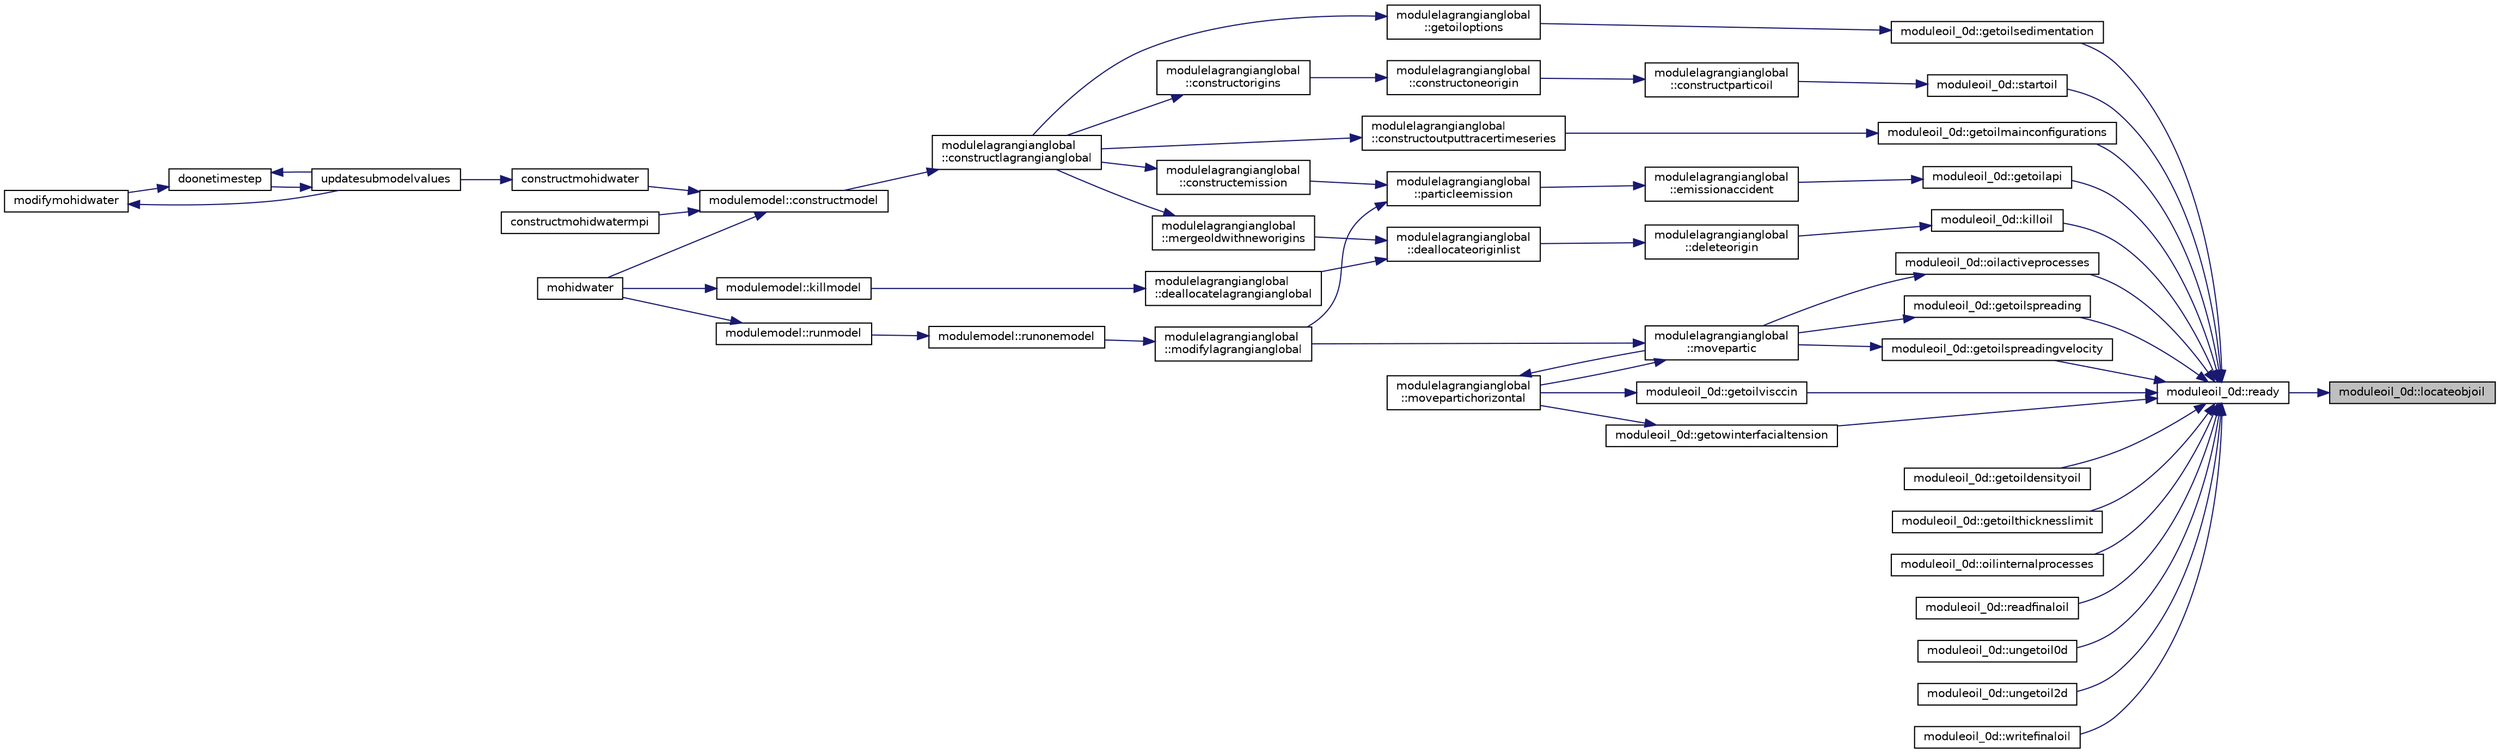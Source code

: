 digraph "moduleoil_0d::locateobjoil"
{
 // LATEX_PDF_SIZE
  edge [fontname="Helvetica",fontsize="10",labelfontname="Helvetica",labelfontsize="10"];
  node [fontname="Helvetica",fontsize="10",shape=record];
  rankdir="RL";
  Node1 [label="moduleoil_0d::locateobjoil",height=0.2,width=0.4,color="black", fillcolor="grey75", style="filled", fontcolor="black",tooltip=" "];
  Node1 -> Node2 [dir="back",color="midnightblue",fontsize="10",style="solid"];
  Node2 [label="moduleoil_0d::ready",height=0.2,width=0.4,color="black", fillcolor="white", style="filled",URL="$namespacemoduleoil__0d.html#a5cfb3f6c158c2f89ed12f50f11b66786",tooltip=" "];
  Node2 -> Node3 [dir="back",color="midnightblue",fontsize="10",style="solid"];
  Node3 [label="moduleoil_0d::getoilapi",height=0.2,width=0.4,color="black", fillcolor="white", style="filled",URL="$namespacemoduleoil__0d.html#a69465813f24b303b64f2b23399c114da",tooltip=" "];
  Node3 -> Node4 [dir="back",color="midnightblue",fontsize="10",style="solid"];
  Node4 [label="modulelagrangianglobal\l::emissionaccident",height=0.2,width=0.4,color="black", fillcolor="white", style="filled",URL="$namespacemodulelagrangianglobal.html#a8a8675b6cb7d5395b650391ce4ac3fac",tooltip=" "];
  Node4 -> Node5 [dir="back",color="midnightblue",fontsize="10",style="solid"];
  Node5 [label="modulelagrangianglobal\l::particleemission",height=0.2,width=0.4,color="black", fillcolor="white", style="filled",URL="$namespacemodulelagrangianglobal.html#ab8435882bf5630b41c65435698454d30",tooltip=" "];
  Node5 -> Node6 [dir="back",color="midnightblue",fontsize="10",style="solid"];
  Node6 [label="modulelagrangianglobal\l::constructemission",height=0.2,width=0.4,color="black", fillcolor="white", style="filled",URL="$namespacemodulelagrangianglobal.html#a19776a2b14eca267eac2af7e53ce5c77",tooltip=" "];
  Node6 -> Node7 [dir="back",color="midnightblue",fontsize="10",style="solid"];
  Node7 [label="modulelagrangianglobal\l::constructlagrangianglobal",height=0.2,width=0.4,color="black", fillcolor="white", style="filled",URL="$namespacemodulelagrangianglobal.html#afd673a84ee97dfdff69d0e0f3a7ea3ef",tooltip=" "];
  Node7 -> Node8 [dir="back",color="midnightblue",fontsize="10",style="solid"];
  Node8 [label="modulemodel::constructmodel",height=0.2,width=0.4,color="black", fillcolor="white", style="filled",URL="$namespacemodulemodel.html#abcddd2b6e97f110b0c5b3bb00f069570",tooltip=" "];
  Node8 -> Node9 [dir="back",color="midnightblue",fontsize="10",style="solid"];
  Node9 [label="constructmohidwater",height=0.2,width=0.4,color="black", fillcolor="white", style="filled",URL="$_main_8_f90.html#abc6cfc7bca3f0c4dda032a34b9690319",tooltip=" "];
  Node9 -> Node10 [dir="back",color="midnightblue",fontsize="10",style="solid"];
  Node10 [label="updatesubmodelvalues",height=0.2,width=0.4,color="black", fillcolor="white", style="filled",URL="$_main_8_f90.html#a4c5ecbd810307fa557d4b4e6719c7fd1",tooltip=" "];
  Node10 -> Node11 [dir="back",color="midnightblue",fontsize="10",style="solid"];
  Node11 [label="doonetimestep",height=0.2,width=0.4,color="black", fillcolor="white", style="filled",URL="$_main_8_f90.html#a5a877f32d8c35a58c7bd824a65b07dba",tooltip=" "];
  Node11 -> Node12 [dir="back",color="midnightblue",fontsize="10",style="solid"];
  Node12 [label="modifymohidwater",height=0.2,width=0.4,color="black", fillcolor="white", style="filled",URL="$_main_8_f90.html#a98b6185e00bdaa093569c6645482e68b",tooltip=" "];
  Node12 -> Node10 [dir="back",color="midnightblue",fontsize="10",style="solid"];
  Node11 -> Node10 [dir="back",color="midnightblue",fontsize="10",style="solid"];
  Node8 -> Node13 [dir="back",color="midnightblue",fontsize="10",style="solid"];
  Node13 [label="constructmohidwatermpi",height=0.2,width=0.4,color="black", fillcolor="white", style="filled",URL="$_main_8_f90.html#a364d1a7b4621ef3a56c71daf2af5147e",tooltip=" "];
  Node8 -> Node14 [dir="back",color="midnightblue",fontsize="10",style="solid"];
  Node14 [label="mohidwater",height=0.2,width=0.4,color="black", fillcolor="white", style="filled",URL="$_main_8_f90.html#a22cacab418d9e36dcaa8c3aef44b4185",tooltip=" "];
  Node5 -> Node15 [dir="back",color="midnightblue",fontsize="10",style="solid"];
  Node15 [label="modulelagrangianglobal\l::modifylagrangianglobal",height=0.2,width=0.4,color="black", fillcolor="white", style="filled",URL="$namespacemodulelagrangianglobal.html#a658b1fd9232553dc9130f4f03e93e4c1",tooltip=" "];
  Node15 -> Node16 [dir="back",color="midnightblue",fontsize="10",style="solid"];
  Node16 [label="modulemodel::runonemodel",height=0.2,width=0.4,color="black", fillcolor="white", style="filled",URL="$namespacemodulemodel.html#ab22d85061a595a03c83c11766cba5587",tooltip=" "];
  Node16 -> Node17 [dir="back",color="midnightblue",fontsize="10",style="solid"];
  Node17 [label="modulemodel::runmodel",height=0.2,width=0.4,color="black", fillcolor="white", style="filled",URL="$namespacemodulemodel.html#a16a07d5b28a4877790acec46aed111b6",tooltip=" "];
  Node17 -> Node14 [dir="back",color="midnightblue",fontsize="10",style="solid"];
  Node2 -> Node18 [dir="back",color="midnightblue",fontsize="10",style="solid"];
  Node18 [label="moduleoil_0d::getoildensityoil",height=0.2,width=0.4,color="black", fillcolor="white", style="filled",URL="$namespacemoduleoil__0d.html#ab2e737cc90063238a3eedf443bd6b593",tooltip=" "];
  Node2 -> Node19 [dir="back",color="midnightblue",fontsize="10",style="solid"];
  Node19 [label="moduleoil_0d::getoilmainconfigurations",height=0.2,width=0.4,color="black", fillcolor="white", style="filled",URL="$namespacemoduleoil__0d.html#af1cdc5385033828e9fd0e86082d2c7f3",tooltip=" "];
  Node19 -> Node20 [dir="back",color="midnightblue",fontsize="10",style="solid"];
  Node20 [label="modulelagrangianglobal\l::constructoutputtracertimeseries",height=0.2,width=0.4,color="black", fillcolor="white", style="filled",URL="$namespacemodulelagrangianglobal.html#a43f3d0f411e8d9b0df16d63f033382ff",tooltip=" "];
  Node20 -> Node7 [dir="back",color="midnightblue",fontsize="10",style="solid"];
  Node2 -> Node21 [dir="back",color="midnightblue",fontsize="10",style="solid"];
  Node21 [label="moduleoil_0d::getoilsedimentation",height=0.2,width=0.4,color="black", fillcolor="white", style="filled",URL="$namespacemoduleoil__0d.html#a76e417f6fa89172bc195c9dca9d10dc7",tooltip=" "];
  Node21 -> Node22 [dir="back",color="midnightblue",fontsize="10",style="solid"];
  Node22 [label="modulelagrangianglobal\l::getoiloptions",height=0.2,width=0.4,color="black", fillcolor="white", style="filled",URL="$namespacemodulelagrangianglobal.html#a64f08b972c519197b497942c12d54fd5",tooltip=" "];
  Node22 -> Node7 [dir="back",color="midnightblue",fontsize="10",style="solid"];
  Node2 -> Node23 [dir="back",color="midnightblue",fontsize="10",style="solid"];
  Node23 [label="moduleoil_0d::getoilspreading",height=0.2,width=0.4,color="black", fillcolor="white", style="filled",URL="$namespacemoduleoil__0d.html#af99e71581dc3e88eb79bbabd1712077d",tooltip=" "];
  Node23 -> Node24 [dir="back",color="midnightblue",fontsize="10",style="solid"];
  Node24 [label="modulelagrangianglobal\l::movepartic",height=0.2,width=0.4,color="black", fillcolor="white", style="filled",URL="$namespacemodulelagrangianglobal.html#a82279a8ab7ce219fe5a1bfff091e611f",tooltip=" "];
  Node24 -> Node15 [dir="back",color="midnightblue",fontsize="10",style="solid"];
  Node24 -> Node25 [dir="back",color="midnightblue",fontsize="10",style="solid"];
  Node25 [label="modulelagrangianglobal\l::movepartichorizontal",height=0.2,width=0.4,color="black", fillcolor="white", style="filled",URL="$namespacemodulelagrangianglobal.html#ab81fef0d1f9d7e83be8f27e7313bf968",tooltip=" "];
  Node25 -> Node24 [dir="back",color="midnightblue",fontsize="10",style="solid"];
  Node2 -> Node26 [dir="back",color="midnightblue",fontsize="10",style="solid"];
  Node26 [label="moduleoil_0d::getoilspreadingvelocity",height=0.2,width=0.4,color="black", fillcolor="white", style="filled",URL="$namespacemoduleoil__0d.html#a2eecd31ffeaa8edcf98841c8c93d7fb2",tooltip=" "];
  Node26 -> Node24 [dir="back",color="midnightblue",fontsize="10",style="solid"];
  Node2 -> Node27 [dir="back",color="midnightblue",fontsize="10",style="solid"];
  Node27 [label="moduleoil_0d::getoilthicknesslimit",height=0.2,width=0.4,color="black", fillcolor="white", style="filled",URL="$namespacemoduleoil__0d.html#addd445bd0b4ba520f5e73d1d711ce3c6",tooltip=" "];
  Node2 -> Node28 [dir="back",color="midnightblue",fontsize="10",style="solid"];
  Node28 [label="moduleoil_0d::getoilvisccin",height=0.2,width=0.4,color="black", fillcolor="white", style="filled",URL="$namespacemoduleoil__0d.html#a6049ae3704910b8c95b19beb79419be6",tooltip=" "];
  Node28 -> Node25 [dir="back",color="midnightblue",fontsize="10",style="solid"];
  Node2 -> Node29 [dir="back",color="midnightblue",fontsize="10",style="solid"];
  Node29 [label="moduleoil_0d::getowinterfacialtension",height=0.2,width=0.4,color="black", fillcolor="white", style="filled",URL="$namespacemoduleoil__0d.html#a07a5b422ec6e58c220beb82777c68f30",tooltip=" "];
  Node29 -> Node25 [dir="back",color="midnightblue",fontsize="10",style="solid"];
  Node2 -> Node30 [dir="back",color="midnightblue",fontsize="10",style="solid"];
  Node30 [label="moduleoil_0d::killoil",height=0.2,width=0.4,color="black", fillcolor="white", style="filled",URL="$namespacemoduleoil__0d.html#af1fa454b03e05f0047dd0b211f889b4b",tooltip=" "];
  Node30 -> Node31 [dir="back",color="midnightblue",fontsize="10",style="solid"];
  Node31 [label="modulelagrangianglobal\l::deleteorigin",height=0.2,width=0.4,color="black", fillcolor="white", style="filled",URL="$namespacemodulelagrangianglobal.html#a47b61d17a8d0a48abe9ccb2937d67a93",tooltip=" "];
  Node31 -> Node32 [dir="back",color="midnightblue",fontsize="10",style="solid"];
  Node32 [label="modulelagrangianglobal\l::deallocateoriginlist",height=0.2,width=0.4,color="black", fillcolor="white", style="filled",URL="$namespacemodulelagrangianglobal.html#a6e34918fa64284d7048a43df89293088",tooltip=" "];
  Node32 -> Node33 [dir="back",color="midnightblue",fontsize="10",style="solid"];
  Node33 [label="modulelagrangianglobal\l::deallocatelagrangianglobal",height=0.2,width=0.4,color="black", fillcolor="white", style="filled",URL="$namespacemodulelagrangianglobal.html#ad5b47824d7c52644996eed764c9ee9ae",tooltip=" "];
  Node33 -> Node34 [dir="back",color="midnightblue",fontsize="10",style="solid"];
  Node34 [label="modulemodel::killmodel",height=0.2,width=0.4,color="black", fillcolor="white", style="filled",URL="$namespacemodulemodel.html#a23647852257627fb606f6868bc295162",tooltip=" "];
  Node34 -> Node14 [dir="back",color="midnightblue",fontsize="10",style="solid"];
  Node32 -> Node35 [dir="back",color="midnightblue",fontsize="10",style="solid"];
  Node35 [label="modulelagrangianglobal\l::mergeoldwithneworigins",height=0.2,width=0.4,color="black", fillcolor="white", style="filled",URL="$namespacemodulelagrangianglobal.html#a615ab3a1eadb5c6d09f9fe8642d2c59f",tooltip=" "];
  Node35 -> Node7 [dir="back",color="midnightblue",fontsize="10",style="solid"];
  Node2 -> Node36 [dir="back",color="midnightblue",fontsize="10",style="solid"];
  Node36 [label="moduleoil_0d::oilactiveprocesses",height=0.2,width=0.4,color="black", fillcolor="white", style="filled",URL="$namespacemoduleoil__0d.html#a555da7465f065b530285f2a3661690f9",tooltip=" "];
  Node36 -> Node24 [dir="back",color="midnightblue",fontsize="10",style="solid"];
  Node2 -> Node37 [dir="back",color="midnightblue",fontsize="10",style="solid"];
  Node37 [label="moduleoil_0d::oilinternalprocesses",height=0.2,width=0.4,color="black", fillcolor="white", style="filled",URL="$namespacemoduleoil__0d.html#acfea99e694d76e1358d2a688a3d50d98",tooltip=" "];
  Node2 -> Node38 [dir="back",color="midnightblue",fontsize="10",style="solid"];
  Node38 [label="moduleoil_0d::readfinaloil",height=0.2,width=0.4,color="black", fillcolor="white", style="filled",URL="$namespacemoduleoil__0d.html#aa7833f46fb80b6ff52234957c56b77d2",tooltip=" "];
  Node2 -> Node39 [dir="back",color="midnightblue",fontsize="10",style="solid"];
  Node39 [label="moduleoil_0d::startoil",height=0.2,width=0.4,color="black", fillcolor="white", style="filled",URL="$namespacemoduleoil__0d.html#a7a8a1d1d956230a40fa8f10e664138e3",tooltip=" "];
  Node39 -> Node40 [dir="back",color="midnightblue",fontsize="10",style="solid"];
  Node40 [label="modulelagrangianglobal\l::constructparticoil",height=0.2,width=0.4,color="black", fillcolor="white", style="filled",URL="$namespacemodulelagrangianglobal.html#a070a6d8670eb489aaa0ce90aba70b1cc",tooltip=" "];
  Node40 -> Node41 [dir="back",color="midnightblue",fontsize="10",style="solid"];
  Node41 [label="modulelagrangianglobal\l::constructoneorigin",height=0.2,width=0.4,color="black", fillcolor="white", style="filled",URL="$namespacemodulelagrangianglobal.html#a13e19af68aa547fbcd1d97158976b7ef",tooltip=" "];
  Node41 -> Node42 [dir="back",color="midnightblue",fontsize="10",style="solid"];
  Node42 [label="modulelagrangianglobal\l::constructorigins",height=0.2,width=0.4,color="black", fillcolor="white", style="filled",URL="$namespacemodulelagrangianglobal.html#a18659553d3e4f0917dd7bc0bcdb6d109",tooltip=" "];
  Node42 -> Node7 [dir="back",color="midnightblue",fontsize="10",style="solid"];
  Node2 -> Node43 [dir="back",color="midnightblue",fontsize="10",style="solid"];
  Node43 [label="moduleoil_0d::ungetoil0d",height=0.2,width=0.4,color="black", fillcolor="white", style="filled",URL="$namespacemoduleoil__0d.html#a5e491438effacee8f245a2f293ac1cd5",tooltip=" "];
  Node2 -> Node44 [dir="back",color="midnightblue",fontsize="10",style="solid"];
  Node44 [label="moduleoil_0d::ungetoil2d",height=0.2,width=0.4,color="black", fillcolor="white", style="filled",URL="$namespacemoduleoil__0d.html#a2a561dff5ba878c524c927808595b674",tooltip=" "];
  Node2 -> Node45 [dir="back",color="midnightblue",fontsize="10",style="solid"];
  Node45 [label="moduleoil_0d::writefinaloil",height=0.2,width=0.4,color="black", fillcolor="white", style="filled",URL="$namespacemoduleoil__0d.html#ac8ffff6a84b585607cbd75e554459582",tooltip=" "];
}
